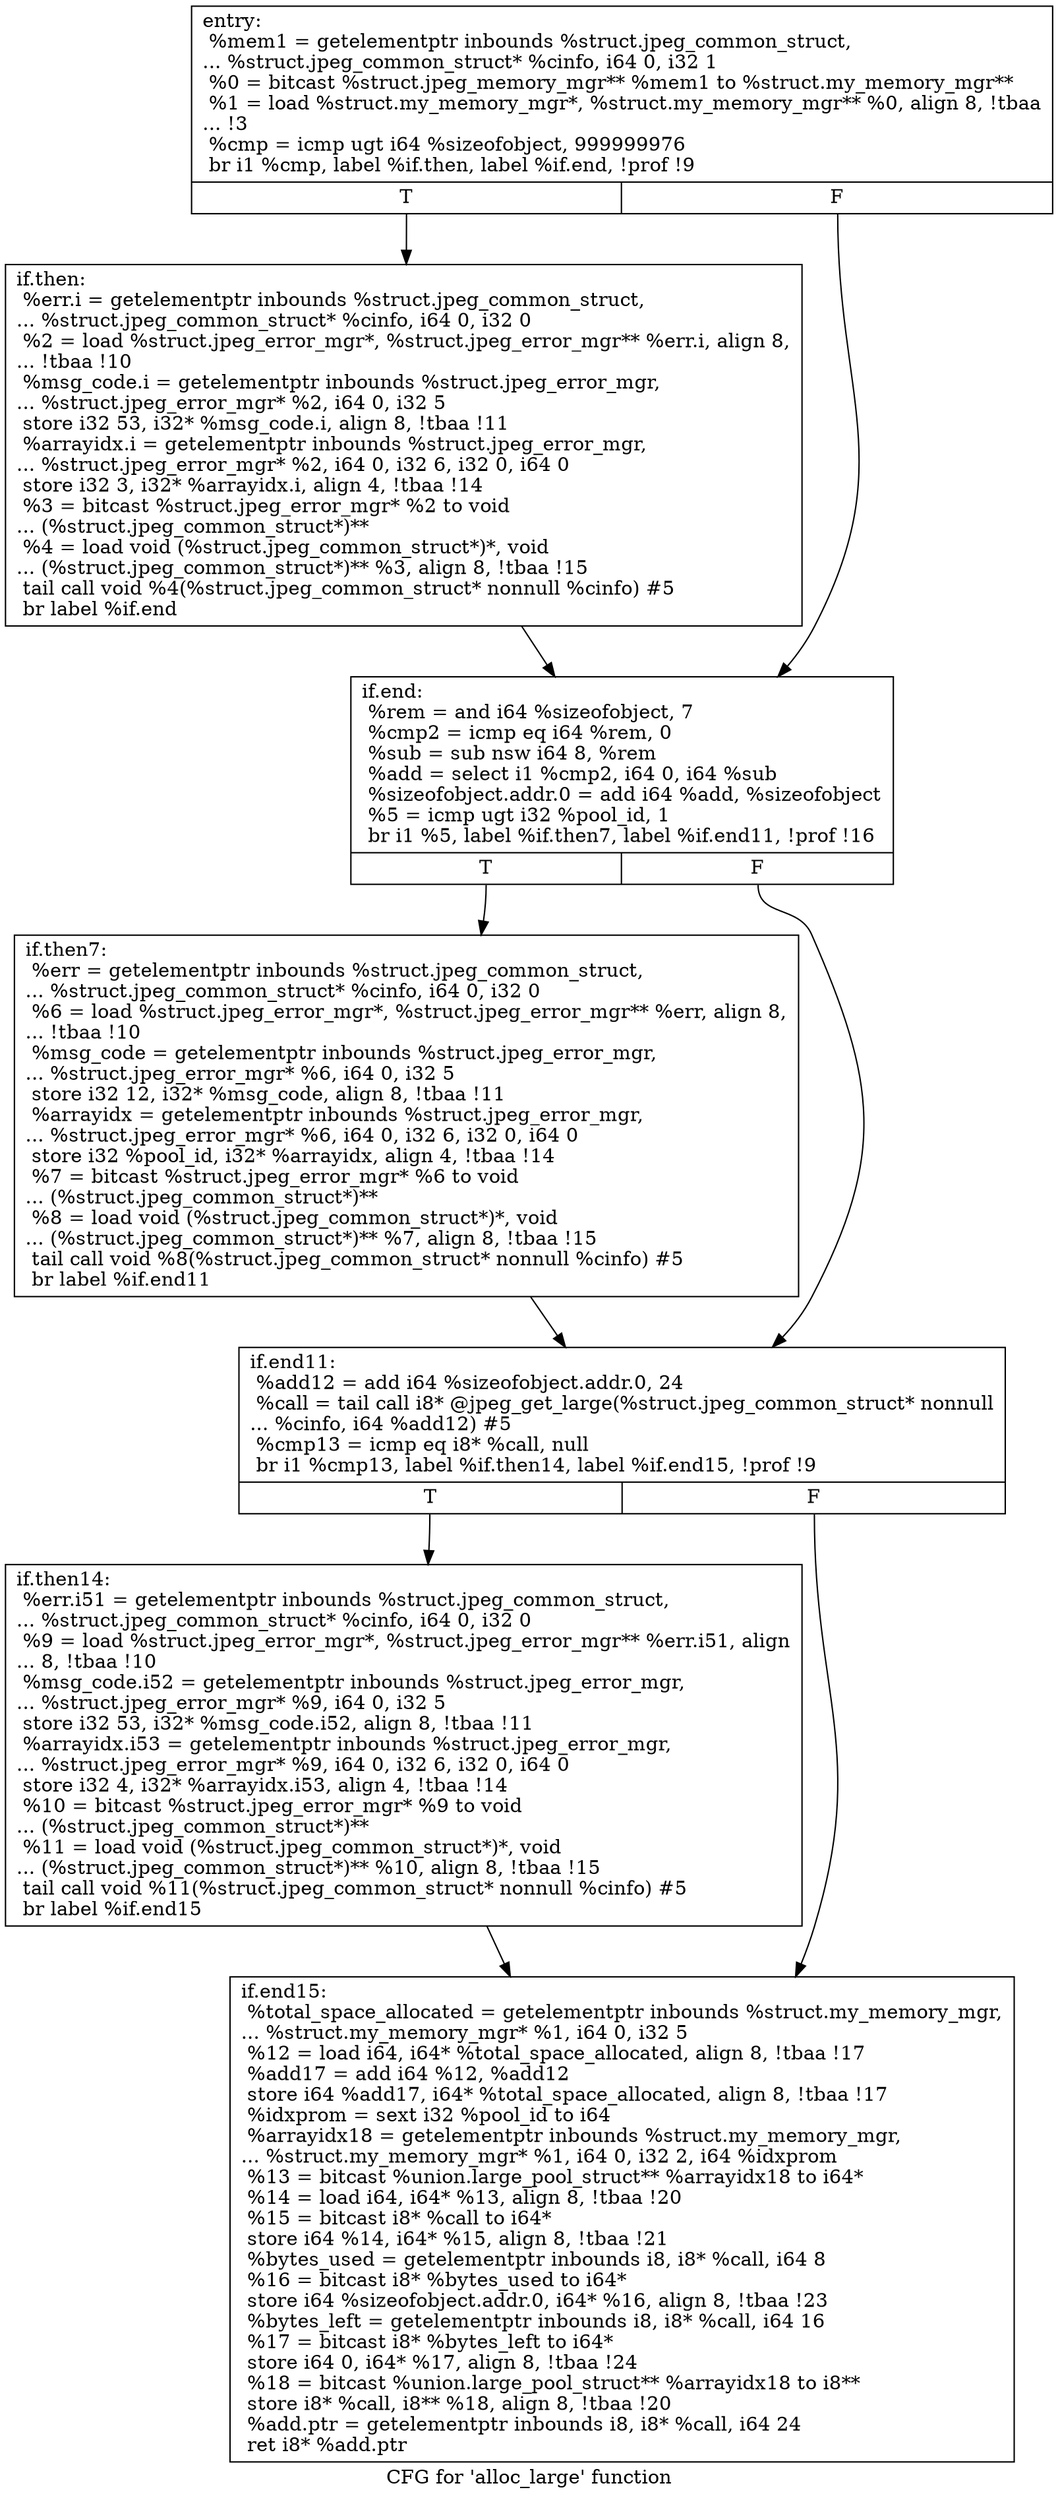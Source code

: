 digraph "CFG for 'alloc_large' function" {
	label="CFG for 'alloc_large' function";

	Node0x5773760 [shape=record,label="{entry:\l  %mem1 = getelementptr inbounds %struct.jpeg_common_struct,\l... %struct.jpeg_common_struct* %cinfo, i64 0, i32 1\l  %0 = bitcast %struct.jpeg_memory_mgr** %mem1 to %struct.my_memory_mgr**\l  %1 = load %struct.my_memory_mgr*, %struct.my_memory_mgr** %0, align 8, !tbaa\l... !3\l  %cmp = icmp ugt i64 %sizeofobject, 999999976\l  br i1 %cmp, label %if.then, label %if.end, !prof !9\l|{<s0>T|<s1>F}}"];
	Node0x5773760:s0 -> Node0x57739b0;
	Node0x5773760:s1 -> Node0x5773a80;
	Node0x57739b0 [shape=record,label="{if.then:                                          \l  %err.i = getelementptr inbounds %struct.jpeg_common_struct,\l... %struct.jpeg_common_struct* %cinfo, i64 0, i32 0\l  %2 = load %struct.jpeg_error_mgr*, %struct.jpeg_error_mgr** %err.i, align 8,\l... !tbaa !10\l  %msg_code.i = getelementptr inbounds %struct.jpeg_error_mgr,\l... %struct.jpeg_error_mgr* %2, i64 0, i32 5\l  store i32 53, i32* %msg_code.i, align 8, !tbaa !11\l  %arrayidx.i = getelementptr inbounds %struct.jpeg_error_mgr,\l... %struct.jpeg_error_mgr* %2, i64 0, i32 6, i32 0, i64 0\l  store i32 3, i32* %arrayidx.i, align 4, !tbaa !14\l  %3 = bitcast %struct.jpeg_error_mgr* %2 to void\l... (%struct.jpeg_common_struct*)**\l  %4 = load void (%struct.jpeg_common_struct*)*, void\l... (%struct.jpeg_common_struct*)** %3, align 8, !tbaa !15\l  tail call void %4(%struct.jpeg_common_struct* nonnull %cinfo) #5\l  br label %if.end\l}"];
	Node0x57739b0 -> Node0x5773a80;
	Node0x5773a80 [shape=record,label="{if.end:                                           \l  %rem = and i64 %sizeofobject, 7\l  %cmp2 = icmp eq i64 %rem, 0\l  %sub = sub nsw i64 8, %rem\l  %add = select i1 %cmp2, i64 0, i64 %sub\l  %sizeofobject.addr.0 = add i64 %add, %sizeofobject\l  %5 = icmp ugt i32 %pool_id, 1\l  br i1 %5, label %if.then7, label %if.end11, !prof !16\l|{<s0>T|<s1>F}}"];
	Node0x5773a80:s0 -> Node0x57747d0;
	Node0x5773a80:s1 -> Node0x5774850;
	Node0x57747d0 [shape=record,label="{if.then7:                                         \l  %err = getelementptr inbounds %struct.jpeg_common_struct,\l... %struct.jpeg_common_struct* %cinfo, i64 0, i32 0\l  %6 = load %struct.jpeg_error_mgr*, %struct.jpeg_error_mgr** %err, align 8,\l... !tbaa !10\l  %msg_code = getelementptr inbounds %struct.jpeg_error_mgr,\l... %struct.jpeg_error_mgr* %6, i64 0, i32 5\l  store i32 12, i32* %msg_code, align 8, !tbaa !11\l  %arrayidx = getelementptr inbounds %struct.jpeg_error_mgr,\l... %struct.jpeg_error_mgr* %6, i64 0, i32 6, i32 0, i64 0\l  store i32 %pool_id, i32* %arrayidx, align 4, !tbaa !14\l  %7 = bitcast %struct.jpeg_error_mgr* %6 to void\l... (%struct.jpeg_common_struct*)**\l  %8 = load void (%struct.jpeg_common_struct*)*, void\l... (%struct.jpeg_common_struct*)** %7, align 8, !tbaa !15\l  tail call void %8(%struct.jpeg_common_struct* nonnull %cinfo) #5\l  br label %if.end11\l}"];
	Node0x57747d0 -> Node0x5774850;
	Node0x5774850 [shape=record,label="{if.end11:                                         \l  %add12 = add i64 %sizeofobject.addr.0, 24\l  %call = tail call i8* @jpeg_get_large(%struct.jpeg_common_struct* nonnull\l... %cinfo, i64 %add12) #5\l  %cmp13 = icmp eq i8* %call, null\l  br i1 %cmp13, label %if.then14, label %if.end15, !prof !9\l|{<s0>T|<s1>F}}"];
	Node0x5774850:s0 -> Node0x57755d0;
	Node0x5774850:s1 -> Node0x57744d0;
	Node0x57755d0 [shape=record,label="{if.then14:                                        \l  %err.i51 = getelementptr inbounds %struct.jpeg_common_struct,\l... %struct.jpeg_common_struct* %cinfo, i64 0, i32 0\l  %9 = load %struct.jpeg_error_mgr*, %struct.jpeg_error_mgr** %err.i51, align\l... 8, !tbaa !10\l  %msg_code.i52 = getelementptr inbounds %struct.jpeg_error_mgr,\l... %struct.jpeg_error_mgr* %9, i64 0, i32 5\l  store i32 53, i32* %msg_code.i52, align 8, !tbaa !11\l  %arrayidx.i53 = getelementptr inbounds %struct.jpeg_error_mgr,\l... %struct.jpeg_error_mgr* %9, i64 0, i32 6, i32 0, i64 0\l  store i32 4, i32* %arrayidx.i53, align 4, !tbaa !14\l  %10 = bitcast %struct.jpeg_error_mgr* %9 to void\l... (%struct.jpeg_common_struct*)**\l  %11 = load void (%struct.jpeg_common_struct*)*, void\l... (%struct.jpeg_common_struct*)** %10, align 8, !tbaa !15\l  tail call void %11(%struct.jpeg_common_struct* nonnull %cinfo) #5\l  br label %if.end15\l}"];
	Node0x57755d0 -> Node0x57744d0;
	Node0x57744d0 [shape=record,label="{if.end15:                                         \l  %total_space_allocated = getelementptr inbounds %struct.my_memory_mgr,\l... %struct.my_memory_mgr* %1, i64 0, i32 5\l  %12 = load i64, i64* %total_space_allocated, align 8, !tbaa !17\l  %add17 = add i64 %12, %add12\l  store i64 %add17, i64* %total_space_allocated, align 8, !tbaa !17\l  %idxprom = sext i32 %pool_id to i64\l  %arrayidx18 = getelementptr inbounds %struct.my_memory_mgr,\l... %struct.my_memory_mgr* %1, i64 0, i32 2, i64 %idxprom\l  %13 = bitcast %union.large_pool_struct** %arrayidx18 to i64*\l  %14 = load i64, i64* %13, align 8, !tbaa !20\l  %15 = bitcast i8* %call to i64*\l  store i64 %14, i64* %15, align 8, !tbaa !21\l  %bytes_used = getelementptr inbounds i8, i8* %call, i64 8\l  %16 = bitcast i8* %bytes_used to i64*\l  store i64 %sizeofobject.addr.0, i64* %16, align 8, !tbaa !23\l  %bytes_left = getelementptr inbounds i8, i8* %call, i64 16\l  %17 = bitcast i8* %bytes_left to i64*\l  store i64 0, i64* %17, align 8, !tbaa !24\l  %18 = bitcast %union.large_pool_struct** %arrayidx18 to i8**\l  store i8* %call, i8** %18, align 8, !tbaa !20\l  %add.ptr = getelementptr inbounds i8, i8* %call, i64 24\l  ret i8* %add.ptr\l}"];
}
